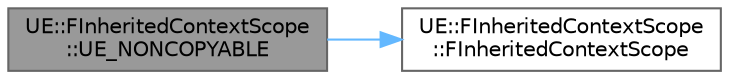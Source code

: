 digraph "UE::FInheritedContextScope::UE_NONCOPYABLE"
{
 // INTERACTIVE_SVG=YES
 // LATEX_PDF_SIZE
  bgcolor="transparent";
  edge [fontname=Helvetica,fontsize=10,labelfontname=Helvetica,labelfontsize=10];
  node [fontname=Helvetica,fontsize=10,shape=box,height=0.2,width=0.4];
  rankdir="LR";
  Node1 [id="Node000001",label="UE::FInheritedContextScope\l::UE_NONCOPYABLE",height=0.2,width=0.4,color="gray40", fillcolor="grey60", style="filled", fontcolor="black",tooltip=" "];
  Node1 -> Node2 [id="edge1_Node000001_Node000002",color="steelblue1",style="solid",tooltip=" "];
  Node2 [id="Node000002",label="UE::FInheritedContextScope\l::FInheritedContextScope",height=0.2,width=0.4,color="grey40", fillcolor="white", style="filled",URL="$db/d3a/classUE_1_1FInheritedContextScope.html#a44cb097ddffff7de6af11ddc88feea33",tooltip=" "];
}
